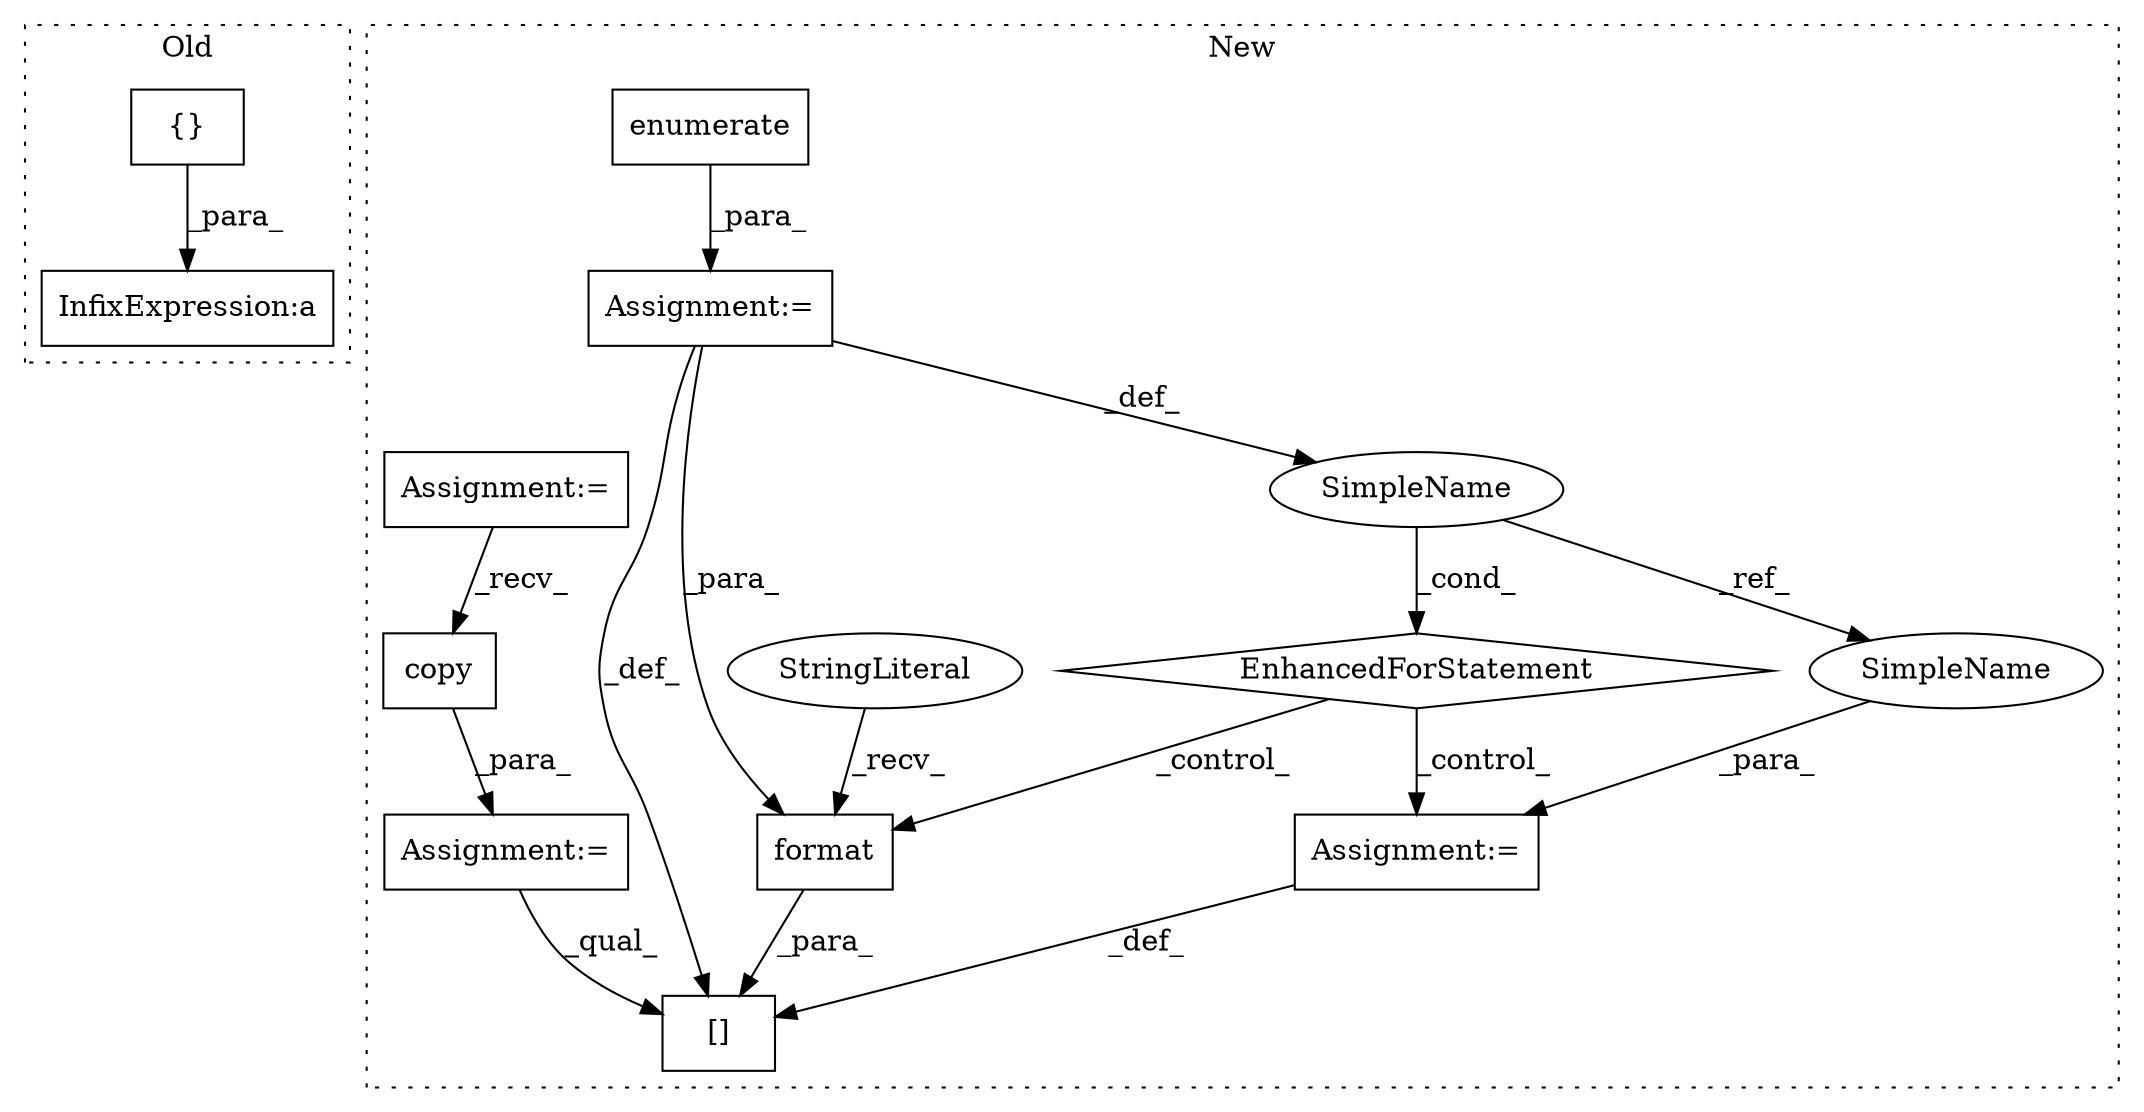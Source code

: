 digraph G {
subgraph cluster0 {
1 [label="{}" a="4" s="5278,5293" l="1,1" shape="box"];
6 [label="InfixExpression:a" a="27" s="5881" l="3" shape="box"];
label = "Old";
style="dotted";
}
subgraph cluster1 {
2 [label="enumerate" a="32" s="5867,5900" l="10,1" shape="box"];
3 [label="Assignment:=" a="7" s="5770,5901" l="85,2" shape="box"];
4 [label="EnhancedForStatement" a="70" s="5770,5901" l="85,2" shape="diamond"];
5 [label="Assignment:=" a="7" s="5960" l="1" shape="box"];
7 [label="[]" a="2" s="5915,5959" l="7,1" shape="box"];
8 [label="Assignment:=" a="7" s="4050" l="4" shape="box"];
9 [label="copy" a="32" s="5702,5721" l="5,1" shape="box"];
10 [label="format" a="32" s="5936,5958" l="7,1" shape="box"];
11 [label="SimpleName" a="42" s="5859" l="5" shape="ellipse"];
12 [label="Assignment:=" a="7" s="5696" l="1" shape="box"];
13 [label="StringLiteral" a="45" s="5922" l="13" shape="ellipse"];
14 [label="SimpleName" a="42" s="5961" l="5" shape="ellipse"];
label = "New";
style="dotted";
}
1 -> 6 [label="_para_"];
2 -> 3 [label="_para_"];
3 -> 11 [label="_def_"];
3 -> 7 [label="_def_"];
3 -> 10 [label="_para_"];
4 -> 5 [label="_control_"];
4 -> 10 [label="_control_"];
5 -> 7 [label="_def_"];
8 -> 9 [label="_recv_"];
9 -> 12 [label="_para_"];
10 -> 7 [label="_para_"];
11 -> 4 [label="_cond_"];
11 -> 14 [label="_ref_"];
12 -> 7 [label="_qual_"];
13 -> 10 [label="_recv_"];
14 -> 5 [label="_para_"];
}
